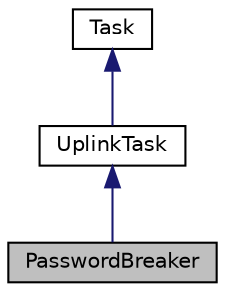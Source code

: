 digraph "PasswordBreaker"
{
 // LATEX_PDF_SIZE
  edge [fontname="Helvetica",fontsize="10",labelfontname="Helvetica",labelfontsize="10"];
  node [fontname="Helvetica",fontsize="10",shape=record];
  Node1 [label="PasswordBreaker",height=0.2,width=0.4,color="black", fillcolor="grey75", style="filled", fontcolor="black",tooltip=" "];
  Node2 -> Node1 [dir="back",color="midnightblue",fontsize="10",style="solid"];
  Node2 [label="UplinkTask",height=0.2,width=0.4,color="black", fillcolor="white", style="filled",URL="$classUplinkTask.html",tooltip=" "];
  Node3 -> Node2 [dir="back",color="midnightblue",fontsize="10",style="solid"];
  Node3 [label="Task",height=0.2,width=0.4,color="black", fillcolor="white", style="filled",URL="$classTask.html",tooltip="Base Task Class."];
}

